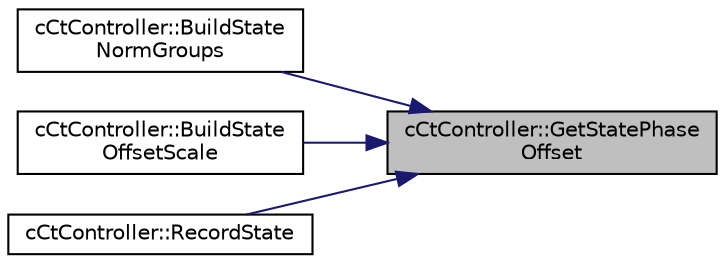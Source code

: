 digraph "cCtController::GetStatePhaseOffset"
{
 // LATEX_PDF_SIZE
  edge [fontname="Helvetica",fontsize="10",labelfontname="Helvetica",labelfontsize="10"];
  node [fontname="Helvetica",fontsize="10",shape=record];
  rankdir="RL";
  Node1 [label="cCtController::GetStatePhase\lOffset",height=0.2,width=0.4,color="black", fillcolor="grey75", style="filled", fontcolor="black",tooltip=" "];
  Node1 -> Node2 [dir="back",color="midnightblue",fontsize="10",style="solid",fontname="Helvetica"];
  Node2 [label="cCtController::BuildState\lNormGroups",height=0.2,width=0.4,color="black", fillcolor="white", style="filled",URL="$classc_ct_controller.html#ae81e93efa6df52657b149828fba06213",tooltip=" "];
  Node1 -> Node3 [dir="back",color="midnightblue",fontsize="10",style="solid",fontname="Helvetica"];
  Node3 [label="cCtController::BuildState\lOffsetScale",height=0.2,width=0.4,color="black", fillcolor="white", style="filled",URL="$classc_ct_controller.html#ac61be6284453233129b31c3edb55f9c5",tooltip=" "];
  Node1 -> Node4 [dir="back",color="midnightblue",fontsize="10",style="solid",fontname="Helvetica"];
  Node4 [label="cCtController::RecordState",height=0.2,width=0.4,color="black", fillcolor="white", style="filled",URL="$classc_ct_controller.html#a3add308061c76bcd016e0b972d51c72d",tooltip=" "];
}
